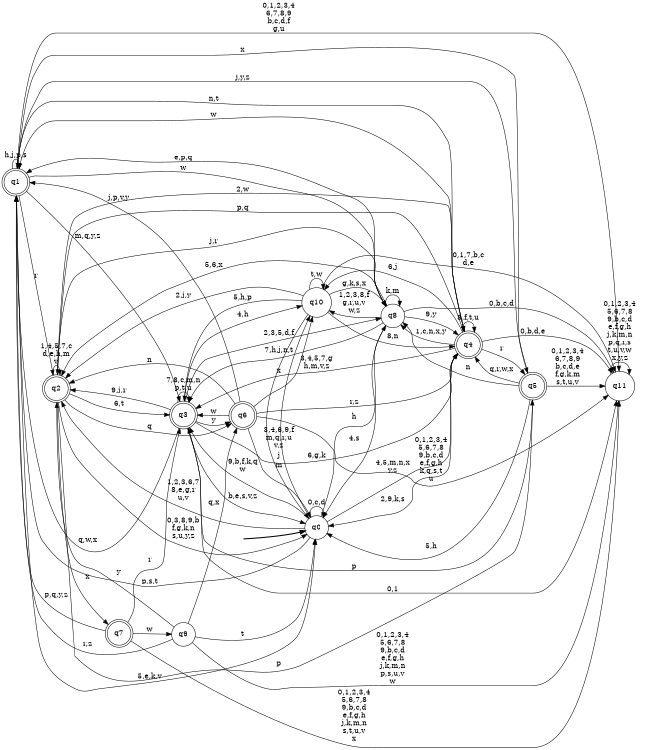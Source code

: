 digraph BlueStar {
__start0 [style = invis, shape = none, label = "", width = 0, height = 0];

rankdir=LR;
size="8,5";

s0 [style="filled", color="black", fillcolor="white" shape="circle", label="q0"];
s1 [style="rounded,filled", color="black", fillcolor="white" shape="doublecircle", label="q1"];
s2 [style="rounded,filled", color="black", fillcolor="white" shape="doublecircle", label="q2"];
s3 [style="rounded,filled", color="black", fillcolor="white" shape="doublecircle", label="q3"];
s4 [style="rounded,filled", color="black", fillcolor="white" shape="doublecircle", label="q4"];
s5 [style="rounded,filled", color="black", fillcolor="white" shape="doublecircle", label="q5"];
s6 [style="rounded,filled", color="black", fillcolor="white" shape="doublecircle", label="q6"];
s7 [style="rounded,filled", color="black", fillcolor="white" shape="doublecircle", label="q7"];
s8 [style="filled", color="black", fillcolor="white" shape="circle", label="q8"];
s9 [style="filled", color="black", fillcolor="white" shape="circle", label="q9"];
s10 [style="filled", color="black", fillcolor="white" shape="circle", label="q10"];
s11 [style="filled", color="black", fillcolor="white" shape="circle", label="q11"];
subgraph cluster_main { 
	graph [pad=".75", ranksep="0.15", nodesep="0.15"];
	 style=invis; 
	__start0 -> s0 [penwidth=2];
}
s0 -> s0 [label="0,c,d"];
s0 -> s1 [label="p,s,t"];
s0 -> s2 [label="1,2,3,6,7\n8,e,g,r\nu,v"];
s0 -> s3 [label="9,b,f,k,q\nw"];
s0 -> s4 [label="4,5,m,n,x\ny,z"];
s0 -> s8 [label="h"];
s0 -> s10 [label="j"];
s1 -> s0 [label="5,e,k,v"];
s1 -> s1 [label="h,j,p,s"];
s1 -> s2 [label="r"];
s1 -> s3 [label="m,q,y,z"];
s1 -> s4 [label="n,t"];
s1 -> s5 [label="x"];
s1 -> s8 [label="w"];
s1 -> s11 [label="0,1,2,3,4\n6,7,8,9\nb,c,d,f\ng,u"];
s2 -> s0 [label="0,3,8,9,b\nf,g,k,n\ns,u,y,z"];
s2 -> s2 [label="1,4,5,7,c\nd,e,h,m\nv"];
s2 -> s3 [label="6,t"];
s2 -> s4 [label="2,w"];
s2 -> s5 [label="p"];
s2 -> s6 [label="q"];
s2 -> s7 [label="x"];
s2 -> s8 [label="j,r"];
s3 -> s0 [label="b,e,s,v,z"];
s3 -> s1 [label="q,w,x"];
s3 -> s2 [label="9,j,r"];
s3 -> s3 [label="7,8,c,m,n\np,t,u"];
s3 -> s4 [label="6,g,k"];
s3 -> s6 [label="y"];
s3 -> s8 [label="2,3,5,d,f"];
s3 -> s10 [label="4,h"];
s3 -> s11 [label="0,1"];
s4 -> s0 [label="2,9,k,s"];
s4 -> s1 [label="w"];
s4 -> s2 [label="p,q"];
s4 -> s3 [label="3,4,5,7,g\nh,m,v,z"];
s4 -> s4 [label="8,f,t,u"];
s4 -> s5 [label="r"];
s4 -> s8 [label="1,c,n,x,y"];
s4 -> s10 [label="6,j"];
s4 -> s11 [label="0,b,d,e"];
s5 -> s0 [label="5,h"];
s5 -> s1 [label="j,y,z"];
s5 -> s3 [label="p"];
s5 -> s4 [label="q,r,w,x"];
s5 -> s8 [label="n"];
s5 -> s11 [label="0,1,2,3,4\n6,7,8,9\nb,c,d,e\nf,g,k,m\ns,t,u,v"];
s6 -> s0 [label="m"];
s6 -> s1 [label="j,p,v,y"];
s6 -> s2 [label="n"];
s6 -> s3 [label="w"];
s6 -> s4 [label="r,z"];
s6 -> s10 [label="x"];
s6 -> s11 [label="0,1,2,3,4\n5,6,7,8\n9,b,c,d\ne,f,g,h\nk,q,s,t\nu"];
s7 -> s1 [label="p,q,y,z"];
s7 -> s3 [label="r"];
s7 -> s9 [label="w"];
s7 -> s11 [label="0,1,2,3,4\n5,6,7,8\n9,b,c,d\ne,f,g,h\nj,k,m,n\ns,t,u,v\nx"];
s8 -> s0 [label="4,s"];
s8 -> s1 [label="e,p,q"];
s8 -> s2 [label="5,6,x"];
s8 -> s3 [label="7,h,j,n,t"];
s8 -> s4 [label="9,y"];
s8 -> s8 [label="k,m"];
s8 -> s10 [label="1,2,3,8,f\ng,r,u,v\nw,z"];
s8 -> s11 [label="0,b,c,d"];
s9 -> s0 [label="t"];
s9 -> s1 [label="r,z"];
s9 -> s2 [label="y"];
s9 -> s6 [label="q,x"];
s9 -> s11 [label="0,1,2,3,4\n5,6,7,8\n9,b,c,d\ne,f,g,h\nj,k,m,n\np,s,u,v\nw"];
s10 -> s0 [label="3,4,6,9,f\nm,q,r,u\nv,z"];
s10 -> s2 [label="2,j,y"];
s10 -> s3 [label="5,h,p"];
s10 -> s4 [label="8,n"];
s10 -> s8 [label="g,k,s,x"];
s10 -> s10 [label="t,w"];
s10 -> s11 [label="0,1,7,b,c\nd,e"];
s11 -> s11 [label="0,1,2,3,4\n5,6,7,8\n9,b,c,d\ne,f,g,h\nj,k,m,n\np,q,r,s\nt,u,v,w\nx,y,z"];

}